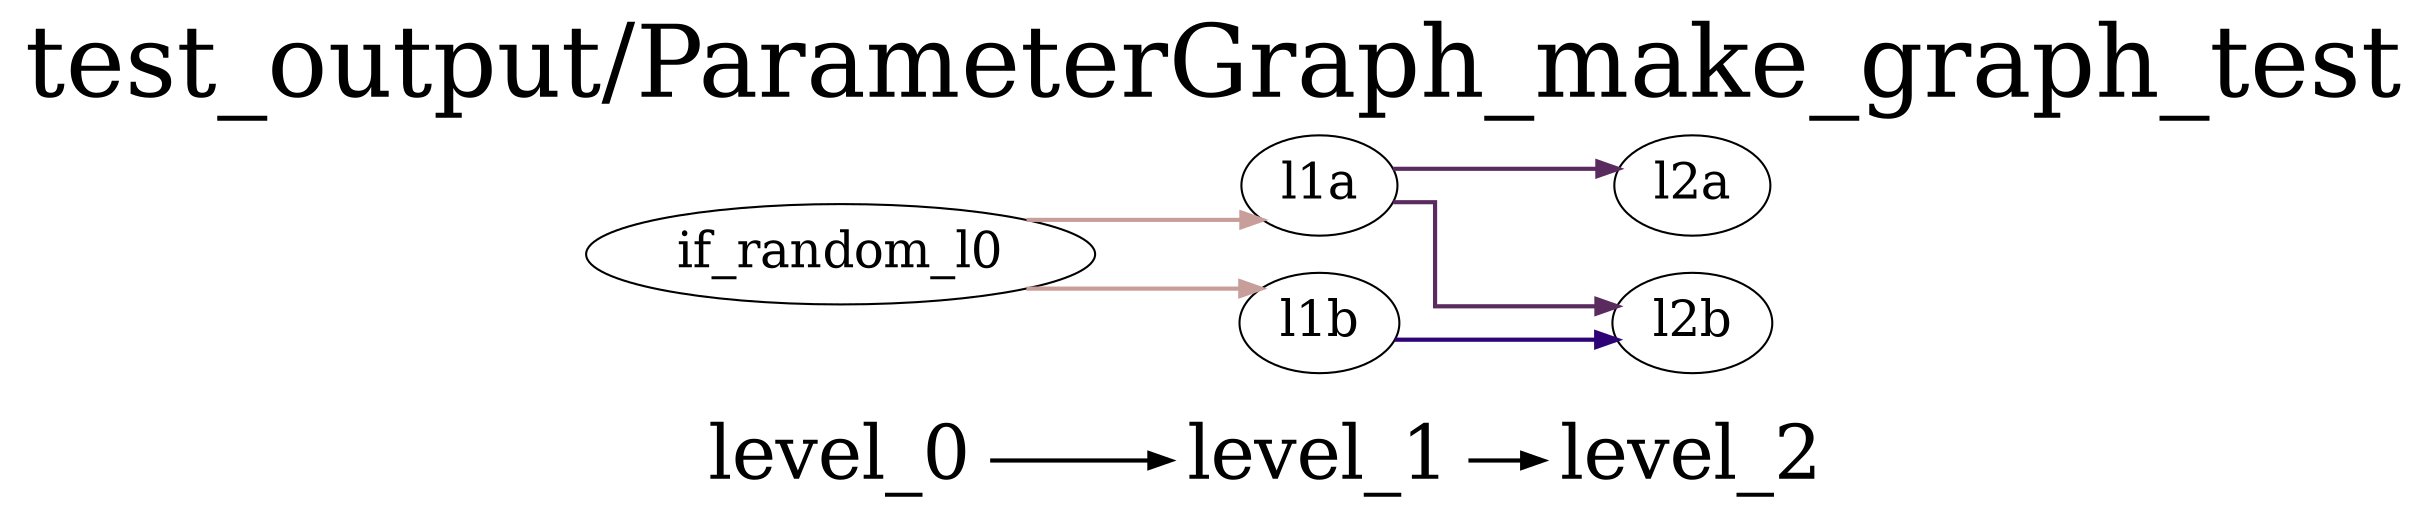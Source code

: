 digraph G {
          splines=ortho;
          fontsize = 48;
          rankdir = "LR";
          node[fontsize=24];
          edge[penwidth=2];
          {
          node [shape=plaintext fontsize=36];
          level_0 -> 
          level_1 -> 
          level_2
          }
          {rank = same;
          level_0;
          if_random_l0;
          }
          {rank = same;
          level_1;
          l1a;
          l1b;
          }
          {rank = same;
          level_2;
          l2a;
          l2b;
          }
          l2a ;
          if_random_l0 -> l1b [color="#C79E9A"];
          if_random_l0 -> l1a [color="#C79E9A"];
          l1b -> l2b [color="#2E0375"];
          l2b ;
          l1a -> l2a [color="#5A2B5E"];
          l1a -> l2b [color="#5A2B5E"];
          labelloc = "t";
          label = "test_output/ParameterGraph_make_graph_test";
}